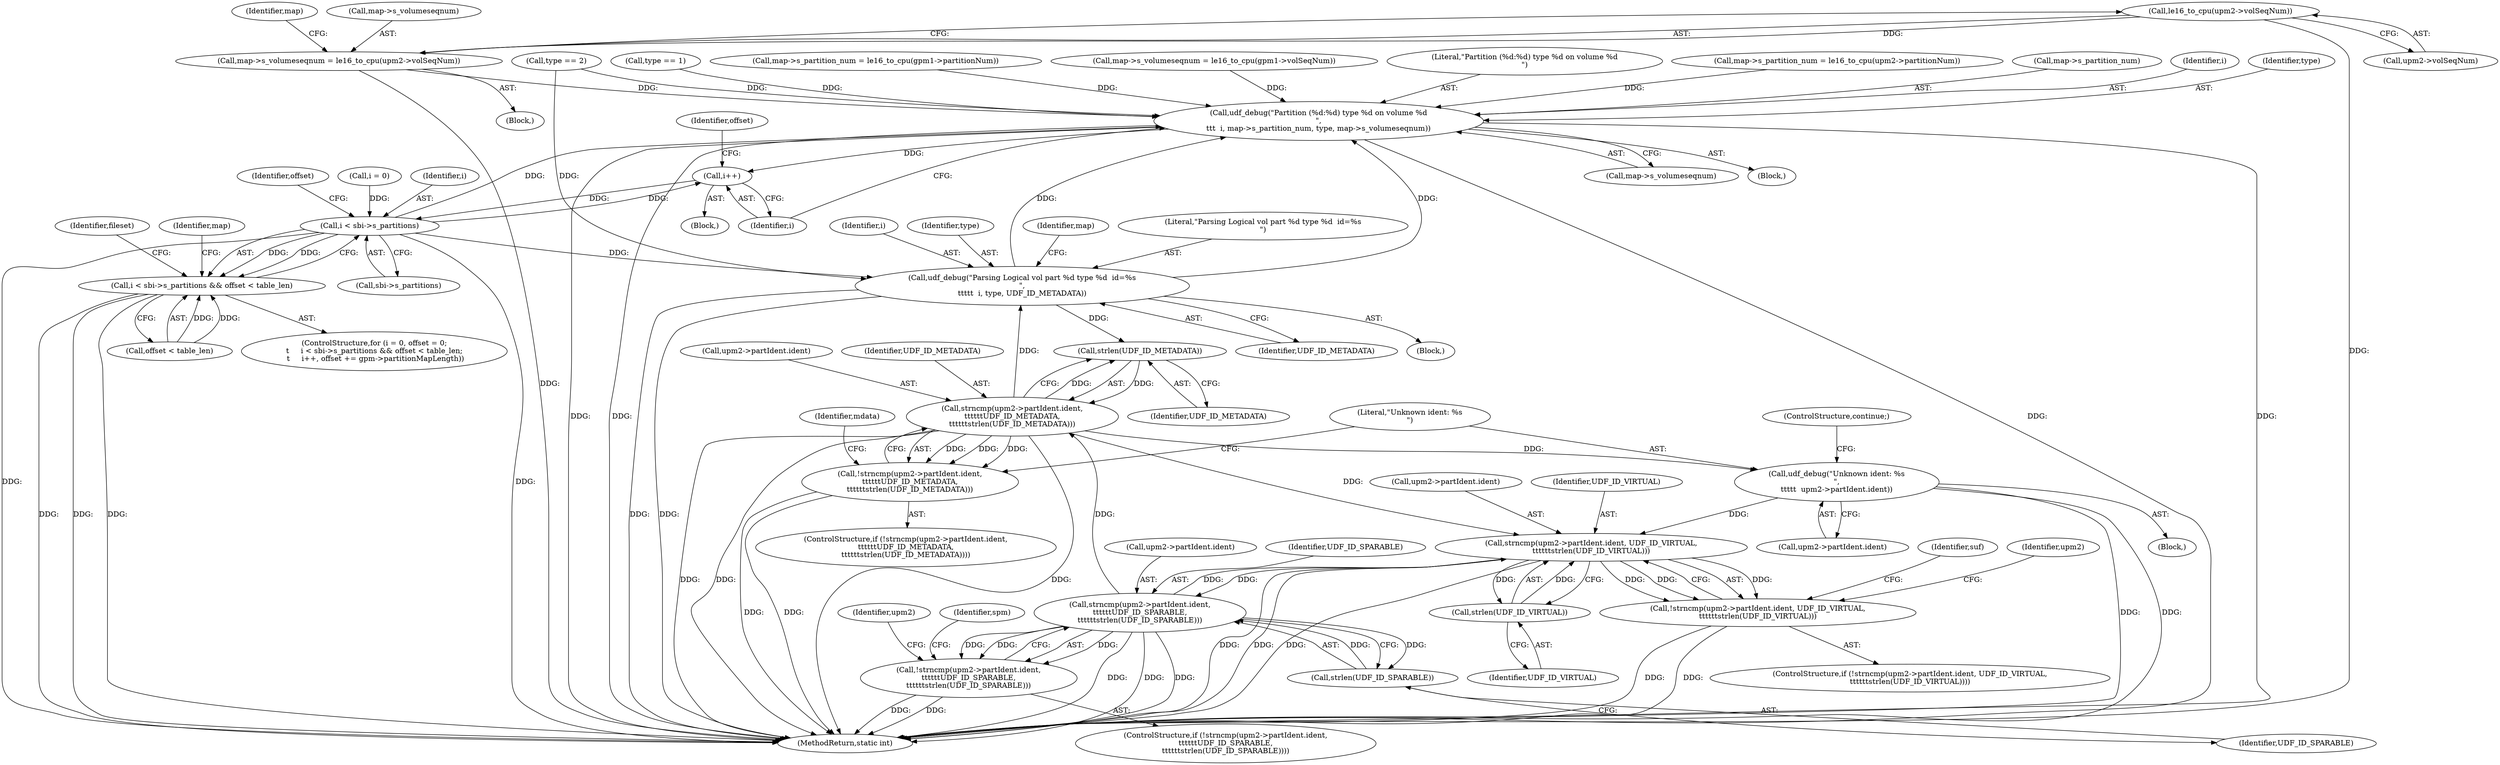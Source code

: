 digraph "0_linux_adee11b2085bee90bd8f4f52123ffb07882d6256@pointer" {
"1000623" [label="(Call,le16_to_cpu(upm2->volSeqNum))"];
"1000619" [label="(Call,map->s_volumeseqnum = le16_to_cpu(upm2->volSeqNum))"];
"1000635" [label="(Call,udf_debug(\"Partition (%d:%d) type %d on volume %d\n\",\n\t\t\t  i, map->s_partition_num, type, map->s_volumeseqnum))"];
"1000205" [label="(Call,i++)"];
"1000196" [label="(Call,i < sbi->s_partitions)"];
"1000195" [label="(Call,i < sbi->s_partitions && offset < table_len)"];
"1000494" [label="(Call,udf_debug(\"Parsing Logical vol part %d type %d  id=%s\n\",\n\t\t\t\t\t  i, type, UDF_ID_METADATA))"];
"1000471" [label="(Call,strlen(UDF_ID_METADATA))"];
"1000464" [label="(Call,strncmp(upm2->partIdent.ident,\n\t\t\t\t\t\tUDF_ID_METADATA,\n\t\t\t\t\t\tstrlen(UDF_ID_METADATA)))"];
"1000288" [label="(Call,strncmp(upm2->partIdent.ident, UDF_ID_VIRTUAL,\n\t\t\t\t\t\tstrlen(UDF_ID_VIRTUAL)))"];
"1000287" [label="(Call,!strncmp(upm2->partIdent.ident, UDF_ID_VIRTUAL,\n\t\t\t\t\t\tstrlen(UDF_ID_VIRTUAL)))"];
"1000295" [label="(Call,strlen(UDF_ID_VIRTUAL))"];
"1000341" [label="(Call,strncmp(upm2->partIdent.ident,\n\t\t\t\t\t\tUDF_ID_SPARABLE,\n\t\t\t\t\t\tstrlen(UDF_ID_SPARABLE)))"];
"1000340" [label="(Call,!strncmp(upm2->partIdent.ident,\n\t\t\t\t\t\tUDF_ID_SPARABLE,\n\t\t\t\t\t\tstrlen(UDF_ID_SPARABLE)))"];
"1000348" [label="(Call,strlen(UDF_ID_SPARABLE))"];
"1000463" [label="(Call,!strncmp(upm2->partIdent.ident,\n\t\t\t\t\t\tUDF_ID_METADATA,\n\t\t\t\t\t\tstrlen(UDF_ID_METADATA)))"];
"1000611" [label="(Call,udf_debug(\"Unknown ident: %s\n\",\n\t\t\t\t\t  upm2->partIdent.ident))"];
"1000198" [label="(Call,sbi->s_partitions)"];
"1000465" [label="(Call,upm2->partIdent.ident)"];
"1000295" [label="(Call,strlen(UDF_ID_VIRTUAL))"];
"1000629" [label="(Identifier,map)"];
"1000187" [label="(ControlStructure,for (i = 0, offset = 0;\n\t     i < sbi->s_partitions && offset < table_len;\n \t     i++, offset += gpm->partitionMapLength))"];
"1000464" [label="(Call,strncmp(upm2->partIdent.ident,\n\t\t\t\t\t\tUDF_ID_METADATA,\n\t\t\t\t\t\tstrlen(UDF_ID_METADATA)))"];
"1000642" [label="(Call,map->s_volumeseqnum)"];
"1000339" [label="(ControlStructure,if (!strncmp(upm2->partIdent.ident,\n\t\t\t\t\t\tUDF_ID_SPARABLE,\n\t\t\t\t\t\tstrlen(UDF_ID_SPARABLE))))"];
"1000212" [label="(Block,)"];
"1000691" [label="(MethodReturn,static int)"];
"1000636" [label="(Literal,\"Partition (%d:%d) type %d on volume %d\n\")"];
"1000498" [label="(Identifier,UDF_ID_METADATA)"];
"1000355" [label="(Identifier,spm)"];
"1000638" [label="(Call,map->s_partition_num)"];
"1000347" [label="(Identifier,UDF_ID_SPARABLE)"];
"1000289" [label="(Call,upm2->partIdent.ident)"];
"1000610" [label="(Block,)"];
"1000205" [label="(Call,i++)"];
"1000637" [label="(Identifier,i)"];
"1000641" [label="(Identifier,type)"];
"1000197" [label="(Identifier,i)"];
"1000342" [label="(Call,upm2->partIdent.ident)"];
"1000471" [label="(Call,strlen(UDF_ID_METADATA))"];
"1000501" [label="(Identifier,map)"];
"1000495" [label="(Literal,\"Parsing Logical vol part %d type %d  id=%s\n\")"];
"1000238" [label="(Call,type == 1)"];
"1000472" [label="(Identifier,UDF_ID_METADATA)"];
"1000279" [label="(Block,)"];
"1000494" [label="(Call,udf_debug(\"Parsing Logical vol part %d type %d  id=%s\n\",\n\t\t\t\t\t  i, type, UDF_ID_METADATA))"];
"1000620" [label="(Call,map->s_volumeseqnum)"];
"1000261" [label="(Call,map->s_partition_num = le16_to_cpu(gpm1->partitionNum))"];
"1000619" [label="(Call,map->s_volumeseqnum = le16_to_cpu(upm2->volSeqNum))"];
"1000195" [label="(Call,i < sbi->s_partitions && offset < table_len)"];
"1000340" [label="(Call,!strncmp(upm2->partIdent.ident,\n\t\t\t\t\t\tUDF_ID_SPARABLE,\n\t\t\t\t\t\tstrlen(UDF_ID_SPARABLE)))"];
"1000348" [label="(Call,strlen(UDF_ID_SPARABLE))"];
"1000286" [label="(ControlStructure,if (!strncmp(upm2->partIdent.ident, UDF_ID_VIRTUAL,\n\t\t\t\t\t\tstrlen(UDF_ID_VIRTUAL))))"];
"1000476" [label="(Identifier,mdata)"];
"1000287" [label="(Call,!strncmp(upm2->partIdent.ident, UDF_ID_VIRTUAL,\n\t\t\t\t\t\tstrlen(UDF_ID_VIRTUAL)))"];
"1000635" [label="(Call,udf_debug(\"Partition (%d:%d) type %d on volume %d\n\",\n\t\t\t  i, map->s_partition_num, type, map->s_volumeseqnum))"];
"1000253" [label="(Call,map->s_volumeseqnum = le16_to_cpu(gpm1->volSeqNum))"];
"1000208" [label="(Identifier,offset)"];
"1000202" [label="(Identifier,offset)"];
"1000201" [label="(Call,offset < table_len)"];
"1000496" [label="(Identifier,i)"];
"1000646" [label="(Identifier,fileset)"];
"1000624" [label="(Call,upm2->volSeqNum)"];
"1000189" [label="(Call,i = 0)"];
"1000206" [label="(Identifier,i)"];
"1000467" [label="(Identifier,upm2)"];
"1000288" [label="(Call,strncmp(upm2->partIdent.ident, UDF_ID_VIRTUAL,\n\t\t\t\t\t\tstrlen(UDF_ID_VIRTUAL)))"];
"1000497" [label="(Identifier,type)"];
"1000462" [label="(ControlStructure,if (!strncmp(upm2->partIdent.ident,\n\t\t\t\t\t\tUDF_ID_METADATA,\n\t\t\t\t\t\tstrlen(UDF_ID_METADATA))))"];
"1000611" [label="(Call,udf_debug(\"Unknown ident: %s\n\",\n\t\t\t\t\t  upm2->partIdent.ident))"];
"1000612" [label="(Literal,\"Unknown ident: %s\n\")"];
"1000276" [label="(Call,type == 2)"];
"1000613" [label="(Call,upm2->partIdent.ident)"];
"1000300" [label="(Identifier,suf)"];
"1000470" [label="(Identifier,UDF_ID_METADATA)"];
"1000627" [label="(Call,map->s_partition_num = le16_to_cpu(upm2->partitionNum))"];
"1000344" [label="(Identifier,upm2)"];
"1000294" [label="(Identifier,UDF_ID_VIRTUAL)"];
"1000618" [label="(ControlStructure,continue;)"];
"1000473" [label="(Block,)"];
"1000196" [label="(Call,i < sbi->s_partitions)"];
"1000341" [label="(Call,strncmp(upm2->partIdent.ident,\n\t\t\t\t\t\tUDF_ID_SPARABLE,\n\t\t\t\t\t\tstrlen(UDF_ID_SPARABLE)))"];
"1000204" [label="(Block,)"];
"1000215" [label="(Identifier,map)"];
"1000623" [label="(Call,le16_to_cpu(upm2->volSeqNum))"];
"1000296" [label="(Identifier,UDF_ID_VIRTUAL)"];
"1000463" [label="(Call,!strncmp(upm2->partIdent.ident,\n\t\t\t\t\t\tUDF_ID_METADATA,\n\t\t\t\t\t\tstrlen(UDF_ID_METADATA)))"];
"1000349" [label="(Identifier,UDF_ID_SPARABLE)"];
"1000623" -> "1000619"  [label="AST: "];
"1000623" -> "1000624"  [label="CFG: "];
"1000624" -> "1000623"  [label="AST: "];
"1000619" -> "1000623"  [label="CFG: "];
"1000623" -> "1000691"  [label="DDG: "];
"1000623" -> "1000619"  [label="DDG: "];
"1000619" -> "1000279"  [label="AST: "];
"1000620" -> "1000619"  [label="AST: "];
"1000629" -> "1000619"  [label="CFG: "];
"1000619" -> "1000691"  [label="DDG: "];
"1000619" -> "1000635"  [label="DDG: "];
"1000635" -> "1000212"  [label="AST: "];
"1000635" -> "1000642"  [label="CFG: "];
"1000636" -> "1000635"  [label="AST: "];
"1000637" -> "1000635"  [label="AST: "];
"1000638" -> "1000635"  [label="AST: "];
"1000641" -> "1000635"  [label="AST: "];
"1000642" -> "1000635"  [label="AST: "];
"1000206" -> "1000635"  [label="CFG: "];
"1000635" -> "1000691"  [label="DDG: "];
"1000635" -> "1000691"  [label="DDG: "];
"1000635" -> "1000691"  [label="DDG: "];
"1000635" -> "1000691"  [label="DDG: "];
"1000635" -> "1000205"  [label="DDG: "];
"1000494" -> "1000635"  [label="DDG: "];
"1000494" -> "1000635"  [label="DDG: "];
"1000196" -> "1000635"  [label="DDG: "];
"1000627" -> "1000635"  [label="DDG: "];
"1000261" -> "1000635"  [label="DDG: "];
"1000238" -> "1000635"  [label="DDG: "];
"1000276" -> "1000635"  [label="DDG: "];
"1000253" -> "1000635"  [label="DDG: "];
"1000205" -> "1000204"  [label="AST: "];
"1000205" -> "1000206"  [label="CFG: "];
"1000206" -> "1000205"  [label="AST: "];
"1000208" -> "1000205"  [label="CFG: "];
"1000205" -> "1000196"  [label="DDG: "];
"1000196" -> "1000205"  [label="DDG: "];
"1000196" -> "1000195"  [label="AST: "];
"1000196" -> "1000198"  [label="CFG: "];
"1000197" -> "1000196"  [label="AST: "];
"1000198" -> "1000196"  [label="AST: "];
"1000202" -> "1000196"  [label="CFG: "];
"1000195" -> "1000196"  [label="CFG: "];
"1000196" -> "1000691"  [label="DDG: "];
"1000196" -> "1000691"  [label="DDG: "];
"1000196" -> "1000195"  [label="DDG: "];
"1000196" -> "1000195"  [label="DDG: "];
"1000189" -> "1000196"  [label="DDG: "];
"1000196" -> "1000494"  [label="DDG: "];
"1000195" -> "1000187"  [label="AST: "];
"1000195" -> "1000201"  [label="CFG: "];
"1000201" -> "1000195"  [label="AST: "];
"1000215" -> "1000195"  [label="CFG: "];
"1000646" -> "1000195"  [label="CFG: "];
"1000195" -> "1000691"  [label="DDG: "];
"1000195" -> "1000691"  [label="DDG: "];
"1000195" -> "1000691"  [label="DDG: "];
"1000201" -> "1000195"  [label="DDG: "];
"1000201" -> "1000195"  [label="DDG: "];
"1000494" -> "1000473"  [label="AST: "];
"1000494" -> "1000498"  [label="CFG: "];
"1000495" -> "1000494"  [label="AST: "];
"1000496" -> "1000494"  [label="AST: "];
"1000497" -> "1000494"  [label="AST: "];
"1000498" -> "1000494"  [label="AST: "];
"1000501" -> "1000494"  [label="CFG: "];
"1000494" -> "1000691"  [label="DDG: "];
"1000494" -> "1000691"  [label="DDG: "];
"1000494" -> "1000471"  [label="DDG: "];
"1000276" -> "1000494"  [label="DDG: "];
"1000464" -> "1000494"  [label="DDG: "];
"1000471" -> "1000464"  [label="AST: "];
"1000471" -> "1000472"  [label="CFG: "];
"1000472" -> "1000471"  [label="AST: "];
"1000464" -> "1000471"  [label="CFG: "];
"1000471" -> "1000464"  [label="DDG: "];
"1000464" -> "1000471"  [label="DDG: "];
"1000464" -> "1000463"  [label="AST: "];
"1000465" -> "1000464"  [label="AST: "];
"1000470" -> "1000464"  [label="AST: "];
"1000463" -> "1000464"  [label="CFG: "];
"1000464" -> "1000691"  [label="DDG: "];
"1000464" -> "1000691"  [label="DDG: "];
"1000464" -> "1000691"  [label="DDG: "];
"1000464" -> "1000288"  [label="DDG: "];
"1000464" -> "1000463"  [label="DDG: "];
"1000464" -> "1000463"  [label="DDG: "];
"1000464" -> "1000463"  [label="DDG: "];
"1000341" -> "1000464"  [label="DDG: "];
"1000464" -> "1000611"  [label="DDG: "];
"1000288" -> "1000287"  [label="AST: "];
"1000288" -> "1000295"  [label="CFG: "];
"1000289" -> "1000288"  [label="AST: "];
"1000294" -> "1000288"  [label="AST: "];
"1000295" -> "1000288"  [label="AST: "];
"1000287" -> "1000288"  [label="CFG: "];
"1000288" -> "1000691"  [label="DDG: "];
"1000288" -> "1000691"  [label="DDG: "];
"1000288" -> "1000691"  [label="DDG: "];
"1000288" -> "1000287"  [label="DDG: "];
"1000288" -> "1000287"  [label="DDG: "];
"1000288" -> "1000287"  [label="DDG: "];
"1000611" -> "1000288"  [label="DDG: "];
"1000341" -> "1000288"  [label="DDG: "];
"1000295" -> "1000288"  [label="DDG: "];
"1000288" -> "1000295"  [label="DDG: "];
"1000288" -> "1000341"  [label="DDG: "];
"1000287" -> "1000286"  [label="AST: "];
"1000300" -> "1000287"  [label="CFG: "];
"1000344" -> "1000287"  [label="CFG: "];
"1000287" -> "1000691"  [label="DDG: "];
"1000287" -> "1000691"  [label="DDG: "];
"1000295" -> "1000296"  [label="CFG: "];
"1000296" -> "1000295"  [label="AST: "];
"1000341" -> "1000340"  [label="AST: "];
"1000341" -> "1000348"  [label="CFG: "];
"1000342" -> "1000341"  [label="AST: "];
"1000347" -> "1000341"  [label="AST: "];
"1000348" -> "1000341"  [label="AST: "];
"1000340" -> "1000341"  [label="CFG: "];
"1000341" -> "1000691"  [label="DDG: "];
"1000341" -> "1000691"  [label="DDG: "];
"1000341" -> "1000691"  [label="DDG: "];
"1000341" -> "1000340"  [label="DDG: "];
"1000341" -> "1000340"  [label="DDG: "];
"1000341" -> "1000340"  [label="DDG: "];
"1000348" -> "1000341"  [label="DDG: "];
"1000341" -> "1000348"  [label="DDG: "];
"1000340" -> "1000339"  [label="AST: "];
"1000355" -> "1000340"  [label="CFG: "];
"1000467" -> "1000340"  [label="CFG: "];
"1000340" -> "1000691"  [label="DDG: "];
"1000340" -> "1000691"  [label="DDG: "];
"1000348" -> "1000349"  [label="CFG: "];
"1000349" -> "1000348"  [label="AST: "];
"1000463" -> "1000462"  [label="AST: "];
"1000476" -> "1000463"  [label="CFG: "];
"1000612" -> "1000463"  [label="CFG: "];
"1000463" -> "1000691"  [label="DDG: "];
"1000463" -> "1000691"  [label="DDG: "];
"1000611" -> "1000610"  [label="AST: "];
"1000611" -> "1000613"  [label="CFG: "];
"1000612" -> "1000611"  [label="AST: "];
"1000613" -> "1000611"  [label="AST: "];
"1000618" -> "1000611"  [label="CFG: "];
"1000611" -> "1000691"  [label="DDG: "];
"1000611" -> "1000691"  [label="DDG: "];
}
